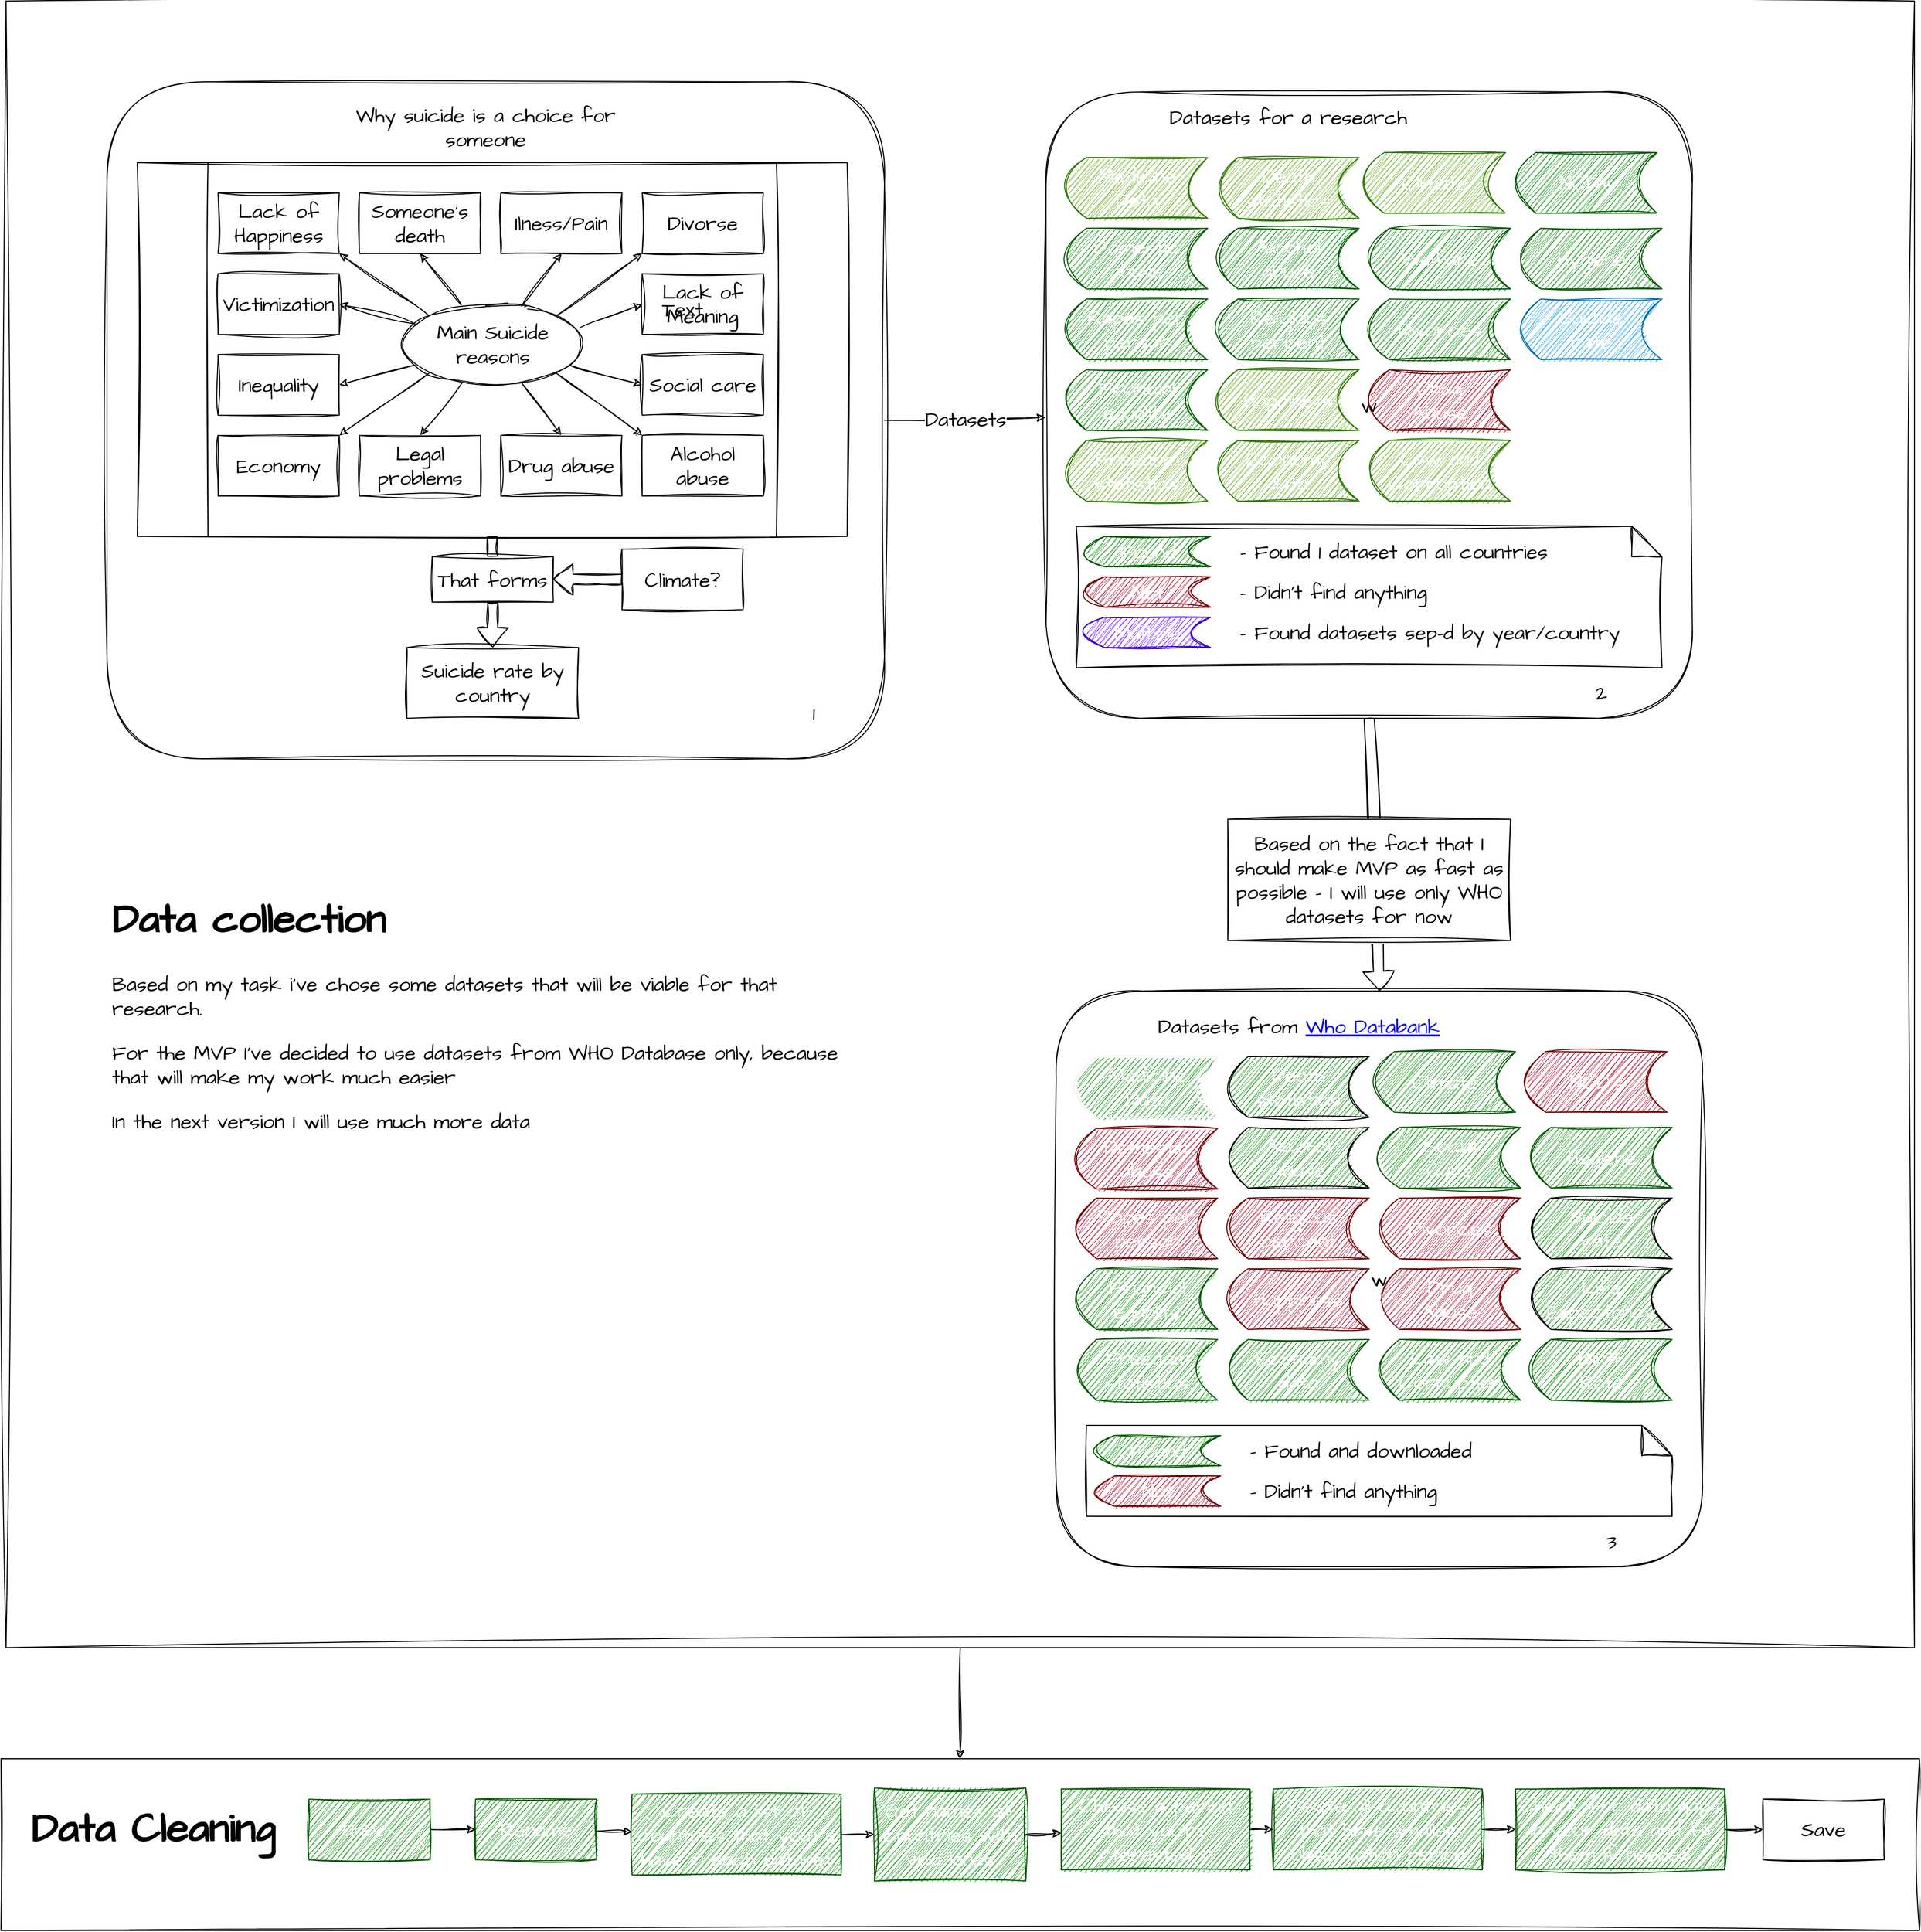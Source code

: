 <mxfile>
    <diagram id="jR3SxZ-yE95y5xh_jRzq" name="Page-1">
        <mxGraphModel dx="2382" dy="2438" grid="1" gridSize="10" guides="1" tooltips="1" connect="1" arrows="1" fold="1" page="1" pageScale="1" pageWidth="583" pageHeight="827" math="0" shadow="0">
            <root>
                <mxCell id="0"/>
                <mxCell id="1" parent="0"/>
                <mxCell id="217" value="" style="whiteSpace=wrap;html=1;fontSize=20;fontFamily=Architects Daughter;fillColor=none;rounded=0;sketch=1;hachureGap=4;jiggle=2;curveFitting=1;fontSource=https%3A%2F%2Ffonts.googleapis.com%2Fcss%3Ffamily%3DArchitects%2BDaughter;movable=1;resizable=1;rotatable=1;deletable=1;editable=1;connectable=1;container=0;" parent="1" vertex="1">
                    <mxGeometry x="-625" y="880" width="1900" height="170" as="geometry"/>
                </mxCell>
                <mxCell id="218" value="" style="edgeStyle=none;sketch=1;hachureGap=4;jiggle=2;curveFitting=1;html=1;fontFamily=Architects Daughter;fontSource=https%3A%2F%2Ffonts.googleapis.com%2Fcss%3Ffamily%3DArchitects%2BDaughter;fontSize=16;" parent="1" source="214" target="217" edge="1">
                    <mxGeometry relative="1" as="geometry"/>
                </mxCell>
                <mxCell id="214" value="" style="rounded=0;whiteSpace=wrap;html=1;sketch=1;hachureGap=4;jiggle=2;curveFitting=1;fontFamily=Architects Daughter;fontSource=https%3A%2F%2Ffonts.googleapis.com%2Fcss%3Ffamily%3DArchitects%2BDaughter;fontSize=20;fillColor=none;movable=0;resizable=0;rotatable=0;deletable=0;editable=0;connectable=0;" parent="1" vertex="1">
                    <mxGeometry x="-620" y="-860" width="1890" height="1630" as="geometry"/>
                </mxCell>
                <mxCell id="138" value="w" style="rounded=1;whiteSpace=wrap;html=1;sketch=1;hachureGap=4;jiggle=2;curveFitting=1;fontFamily=Architects Daughter;fontSource=https%3A%2F%2Ffonts.googleapis.com%2Fcss%3Ffamily%3DArchitects%2BDaughter;fontSize=20;fontColor=none;fillColor=none;" parent="1" vertex="1">
                    <mxGeometry x="420" y="120" width="640" height="570" as="geometry"/>
                </mxCell>
                <mxCell id="160" value="" style="shape=note;whiteSpace=wrap;html=1;backgroundOutline=1;darkOpacity=0.05;sketch=1;hachureGap=4;jiggle=2;curveFitting=1;fontFamily=Architects Daughter;fontSource=https%3A%2F%2Ffonts.googleapis.com%2Fcss%3Ffamily%3DArchitects%2BDaughter;fontSize=20;fillColor=none;" parent="1" vertex="1">
                    <mxGeometry x="450" y="550" width="580" height="90" as="geometry"/>
                </mxCell>
                <mxCell id="89" value="w" style="rounded=1;whiteSpace=wrap;html=1;sketch=1;hachureGap=4;jiggle=2;curveFitting=1;fontFamily=Architects Daughter;fontSource=https%3A%2F%2Ffonts.googleapis.com%2Fcss%3Ffamily%3DArchitects%2BDaughter;fontSize=20;fontColor=none;fillColor=none;" parent="1" vertex="1">
                    <mxGeometry x="410" y="-770" width="640" height="620" as="geometry"/>
                </mxCell>
                <mxCell id="37" value="" style="rounded=1;whiteSpace=wrap;html=1;sketch=1;hachureGap=4;jiggle=2;curveFitting=1;fontFamily=Architects Daughter;fontSource=https%3A%2F%2Ffonts.googleapis.com%2Fcss%3Ffamily%3DArchitects%2BDaughter;fontSize=20;fillColor=none;movable=1;resizable=1;rotatable=1;deletable=1;editable=1;connectable=1;" parent="1" vertex="1">
                    <mxGeometry x="-520" y="-780" width="770" height="670" as="geometry"/>
                </mxCell>
                <mxCell id="42" value="" style="endArrow=classic;html=1;sketch=1;hachureGap=4;jiggle=2;curveFitting=1;fontFamily=Architects Daughter;fontSource=https%3A%2F%2Ffonts.googleapis.com%2Fcss%3Ffamily%3DArchitects%2BDaughter;fontSize=16;exitX=1;exitY=0.5;exitDx=0;exitDy=0;entryX=-0.001;entryY=0.52;entryDx=0;entryDy=0;entryPerimeter=0;" parent="1" source="37" target="89" edge="1">
                    <mxGeometry relative="1" as="geometry">
                        <mxPoint x="320" y="-430.57" as="sourcePoint"/>
                        <mxPoint x="390" y="-440" as="targetPoint"/>
                    </mxGeometry>
                </mxCell>
                <mxCell id="43" value="Datasets" style="edgeLabel;resizable=0;html=1;align=center;verticalAlign=middle;sketch=1;hachureGap=4;jiggle=2;curveFitting=1;fontFamily=Architects Daughter;fontSource=https%3A%2F%2Ffonts.googleapis.com%2Fcss%3Ffamily%3DArchitects%2BDaughter;fontSize=20;fillColor=none;" parent="42" connectable="0" vertex="1">
                    <mxGeometry relative="1" as="geometry"/>
                </mxCell>
                <mxCell id="29" value="" style="shape=process;whiteSpace=wrap;html=1;backgroundOutline=1;sketch=1;hachureGap=4;jiggle=2;curveFitting=1;fontFamily=Architects Daughter;fontSource=https%3A%2F%2Ffonts.googleapis.com%2Fcss%3Ffamily%3DArchitects%2BDaughter;fontSize=20;fillColor=none;movable=1;resizable=1;rotatable=1;deletable=1;editable=1;connectable=1;" parent="1" vertex="1">
                    <mxGeometry x="-490" y="-700" width="703" height="370" as="geometry"/>
                </mxCell>
                <mxCell id="2" value="Suicide rate by country" style="rounded=0;whiteSpace=wrap;html=1;sketch=1;hachureGap=4;jiggle=2;curveFitting=1;fontFamily=Architects Daughter;fontSource=https%3A%2F%2Ffonts.googleapis.com%2Fcss%3Ffamily%3DArchitects%2BDaughter;fontSize=20;movable=1;resizable=1;rotatable=1;deletable=1;editable=1;connectable=1;" parent="1" vertex="1">
                    <mxGeometry x="-223" y="-220" width="170" height="70" as="geometry"/>
                </mxCell>
                <mxCell id="3" value="Lack of Happiness" style="rounded=0;whiteSpace=wrap;html=1;sketch=1;hachureGap=4;jiggle=2;curveFitting=1;fontFamily=Architects Daughter;fontSource=https%3A%2F%2Ffonts.googleapis.com%2Fcss%3Ffamily%3DArchitects%2BDaughter;fontSize=20;movable=1;resizable=1;rotatable=1;deletable=1;editable=1;connectable=1;" parent="1" vertex="1">
                    <mxGeometry x="-410" y="-670" width="120" height="60" as="geometry"/>
                </mxCell>
                <mxCell id="4" value="Someone's death" style="whiteSpace=wrap;html=1;sketch=1;hachureGap=4;jiggle=2;curveFitting=1;fontFamily=Architects Daughter;fontSource=https%3A%2F%2Ffonts.googleapis.com%2Fcss%3Ffamily%3DArchitects%2BDaughter;fontSize=20;movable=1;resizable=1;rotatable=1;deletable=1;editable=1;connectable=1;" parent="1" vertex="1">
                    <mxGeometry x="-270" y="-670" width="120" height="60" as="geometry"/>
                </mxCell>
                <mxCell id="5" value="Ilness/Pain" style="whiteSpace=wrap;html=1;sketch=1;hachureGap=4;jiggle=2;curveFitting=1;fontFamily=Architects Daughter;fontSource=https%3A%2F%2Ffonts.googleapis.com%2Fcss%3Ffamily%3DArchitects%2BDaughter;fontSize=20;movable=1;resizable=1;rotatable=1;deletable=1;editable=1;connectable=1;" parent="1" vertex="1">
                    <mxGeometry x="-130" y="-670" width="120" height="60" as="geometry"/>
                </mxCell>
                <mxCell id="6" value="Divorse" style="whiteSpace=wrap;html=1;sketch=1;hachureGap=4;jiggle=2;curveFitting=1;fontFamily=Architects Daughter;fontSource=https%3A%2F%2Ffonts.googleapis.com%2Fcss%3Ffamily%3DArchitects%2BDaughter;fontSize=20;movable=1;resizable=1;rotatable=1;deletable=1;editable=1;connectable=1;" parent="1" vertex="1">
                    <mxGeometry x="10" y="-670" width="120" height="60" as="geometry"/>
                </mxCell>
                <mxCell id="17" style="edgeStyle=none;sketch=1;hachureGap=4;jiggle=2;curveFitting=1;html=1;entryX=0.5;entryY=1;entryDx=0;entryDy=0;fontFamily=Architects Daughter;fontSource=https%3A%2F%2Ffonts.googleapis.com%2Fcss%3Ffamily%3DArchitects%2BDaughter;fontSize=16;movable=1;resizable=1;rotatable=1;deletable=1;editable=1;connectable=1;" parent="1" source="8" target="4" edge="1">
                    <mxGeometry relative="1" as="geometry"/>
                </mxCell>
                <mxCell id="18" style="edgeStyle=none;sketch=1;hachureGap=4;jiggle=2;curveFitting=1;html=1;entryX=0.5;entryY=1;entryDx=0;entryDy=0;fontFamily=Architects Daughter;fontSource=https%3A%2F%2Ffonts.googleapis.com%2Fcss%3Ffamily%3DArchitects%2BDaughter;fontSize=16;movable=1;resizable=1;rotatable=1;deletable=1;editable=1;connectable=1;" parent="1" source="8" target="5" edge="1">
                    <mxGeometry relative="1" as="geometry"/>
                </mxCell>
                <mxCell id="19" style="edgeStyle=none;sketch=1;hachureGap=4;jiggle=2;curveFitting=1;html=1;exitX=1;exitY=0;exitDx=0;exitDy=0;entryX=0;entryY=1;entryDx=0;entryDy=0;fontFamily=Architects Daughter;fontSource=https%3A%2F%2Ffonts.googleapis.com%2Fcss%3Ffamily%3DArchitects%2BDaughter;fontSize=16;movable=1;resizable=1;rotatable=1;deletable=1;editable=1;connectable=1;" parent="1" source="8" target="6" edge="1">
                    <mxGeometry relative="1" as="geometry"/>
                </mxCell>
                <mxCell id="28" style="edgeStyle=none;sketch=1;hachureGap=4;jiggle=2;curveFitting=1;html=1;exitX=0;exitY=0;exitDx=0;exitDy=0;entryX=1;entryY=1;entryDx=0;entryDy=0;fontFamily=Architects Daughter;fontSource=https%3A%2F%2Ffonts.googleapis.com%2Fcss%3Ffamily%3DArchitects%2BDaughter;fontSize=16;movable=1;resizable=1;rotatable=1;deletable=1;editable=1;connectable=1;" parent="1" source="8" target="3" edge="1">
                    <mxGeometry relative="1" as="geometry"/>
                </mxCell>
                <mxCell id="8" value="Main Suicide reasons" style="ellipse;whiteSpace=wrap;html=1;sketch=1;hachureGap=4;jiggle=2;curveFitting=1;fontFamily=Architects Daughter;fontSource=https%3A%2F%2Ffonts.googleapis.com%2Fcss%3Ffamily%3DArchitects%2BDaughter;fontSize=20;movable=1;resizable=1;rotatable=1;deletable=1;editable=1;connectable=1;" parent="1" vertex="1">
                    <mxGeometry x="-227" y="-560" width="178" height="80" as="geometry"/>
                </mxCell>
                <mxCell id="9" value="Victimization" style="rounded=0;whiteSpace=wrap;html=1;sketch=1;hachureGap=4;jiggle=2;curveFitting=1;fontFamily=Architects Daughter;fontSource=https%3A%2F%2Ffonts.googleapis.com%2Fcss%3Ffamily%3DArchitects%2BDaughter;fontSize=20;movable=1;resizable=1;rotatable=1;deletable=1;editable=1;connectable=1;" parent="1" vertex="1">
                    <mxGeometry x="-410" y="-590" width="120" height="60" as="geometry"/>
                </mxCell>
                <mxCell id="27" style="edgeStyle=none;sketch=1;hachureGap=4;jiggle=2;curveFitting=1;html=1;entryX=1;entryY=0.5;entryDx=0;entryDy=0;fontFamily=Architects Daughter;fontSource=https%3A%2F%2Ffonts.googleapis.com%2Fcss%3Ffamily%3DArchitects%2BDaughter;fontSize=16;movable=1;resizable=1;rotatable=1;deletable=1;editable=1;connectable=1;" parent="1" source="8" target="9" edge="1">
                    <mxGeometry relative="1" as="geometry"/>
                </mxCell>
                <mxCell id="10" value="Inequality" style="whiteSpace=wrap;html=1;sketch=1;hachureGap=4;jiggle=2;curveFitting=1;fontFamily=Architects Daughter;fontSource=https%3A%2F%2Ffonts.googleapis.com%2Fcss%3Ffamily%3DArchitects%2BDaughter;fontSize=20;movable=1;resizable=1;rotatable=1;deletable=1;editable=1;connectable=1;" parent="1" vertex="1">
                    <mxGeometry x="-410" y="-510" width="120" height="60" as="geometry"/>
                </mxCell>
                <mxCell id="26" style="edgeStyle=none;sketch=1;hachureGap=4;jiggle=2;curveFitting=1;html=1;entryX=1;entryY=0.5;entryDx=0;entryDy=0;fontFamily=Architects Daughter;fontSource=https%3A%2F%2Ffonts.googleapis.com%2Fcss%3Ffamily%3DArchitects%2BDaughter;fontSize=16;movable=1;resizable=1;rotatable=1;deletable=1;editable=1;connectable=1;" parent="1" source="8" target="10" edge="1">
                    <mxGeometry relative="1" as="geometry"/>
                </mxCell>
                <mxCell id="11" value="Economy" style="whiteSpace=wrap;html=1;sketch=1;hachureGap=4;jiggle=2;curveFitting=1;fontFamily=Architects Daughter;fontSource=https%3A%2F%2Ffonts.googleapis.com%2Fcss%3Ffamily%3DArchitects%2BDaughter;fontSize=20;movable=1;resizable=1;rotatable=1;deletable=1;editable=1;connectable=1;" parent="1" vertex="1">
                    <mxGeometry x="-410" y="-430" width="120" height="60" as="geometry"/>
                </mxCell>
                <mxCell id="25" style="edgeStyle=none;sketch=1;hachureGap=4;jiggle=2;curveFitting=1;html=1;exitX=0;exitY=1;exitDx=0;exitDy=0;entryX=1;entryY=0;entryDx=0;entryDy=0;fontFamily=Architects Daughter;fontSource=https%3A%2F%2Ffonts.googleapis.com%2Fcss%3Ffamily%3DArchitects%2BDaughter;fontSize=16;movable=1;resizable=1;rotatable=1;deletable=1;editable=1;connectable=1;" parent="1" source="8" target="11" edge="1">
                    <mxGeometry relative="1" as="geometry"/>
                </mxCell>
                <mxCell id="12" value="Legal problems" style="whiteSpace=wrap;html=1;sketch=1;hachureGap=4;jiggle=2;curveFitting=1;fontFamily=Architects Daughter;fontSource=https%3A%2F%2Ffonts.googleapis.com%2Fcss%3Ffamily%3DArchitects%2BDaughter;fontSize=20;movable=1;resizable=1;rotatable=1;deletable=1;editable=1;connectable=1;" parent="1" vertex="1">
                    <mxGeometry x="-270" y="-430" width="120" height="60" as="geometry"/>
                </mxCell>
                <mxCell id="24" style="edgeStyle=none;sketch=1;hachureGap=4;jiggle=2;curveFitting=1;html=1;entryX=0.5;entryY=0;entryDx=0;entryDy=0;fontFamily=Architects Daughter;fontSource=https%3A%2F%2Ffonts.googleapis.com%2Fcss%3Ffamily%3DArchitects%2BDaughter;fontSize=16;movable=1;resizable=1;rotatable=1;deletable=1;editable=1;connectable=1;" parent="1" source="8" target="12" edge="1">
                    <mxGeometry relative="1" as="geometry"/>
                </mxCell>
                <mxCell id="13" value="Drug abuse" style="whiteSpace=wrap;html=1;sketch=1;hachureGap=4;jiggle=2;curveFitting=1;fontFamily=Architects Daughter;fontSource=https%3A%2F%2Ffonts.googleapis.com%2Fcss%3Ffamily%3DArchitects%2BDaughter;fontSize=20;movable=1;resizable=1;rotatable=1;deletable=1;editable=1;connectable=1;" parent="1" vertex="1">
                    <mxGeometry x="-130" y="-430" width="120" height="60" as="geometry"/>
                </mxCell>
                <mxCell id="23" style="edgeStyle=none;sketch=1;hachureGap=4;jiggle=2;curveFitting=1;html=1;entryX=0.5;entryY=0;entryDx=0;entryDy=0;fontFamily=Architects Daughter;fontSource=https%3A%2F%2Ffonts.googleapis.com%2Fcss%3Ffamily%3DArchitects%2BDaughter;fontSize=16;movable=1;resizable=1;rotatable=1;deletable=1;editable=1;connectable=1;" parent="1" source="8" target="13" edge="1">
                    <mxGeometry relative="1" as="geometry"/>
                </mxCell>
                <mxCell id="14" value="Alcohol abuse" style="whiteSpace=wrap;html=1;sketch=1;hachureGap=4;jiggle=2;curveFitting=1;fontFamily=Architects Daughter;fontSource=https%3A%2F%2Ffonts.googleapis.com%2Fcss%3Ffamily%3DArchitects%2BDaughter;fontSize=20;movable=1;resizable=1;rotatable=1;deletable=1;editable=1;connectable=1;" parent="1" vertex="1">
                    <mxGeometry x="10" y="-430" width="120" height="60" as="geometry"/>
                </mxCell>
                <mxCell id="22" style="edgeStyle=none;sketch=1;hachureGap=4;jiggle=2;curveFitting=1;html=1;exitX=1;exitY=1;exitDx=0;exitDy=0;entryX=0;entryY=0;entryDx=0;entryDy=0;fontFamily=Architects Daughter;fontSource=https%3A%2F%2Ffonts.googleapis.com%2Fcss%3Ffamily%3DArchitects%2BDaughter;fontSize=16;movable=1;resizable=1;rotatable=1;deletable=1;editable=1;connectable=1;" parent="1" source="8" target="14" edge="1">
                    <mxGeometry relative="1" as="geometry"/>
                </mxCell>
                <mxCell id="15" value="Social care" style="whiteSpace=wrap;html=1;sketch=1;hachureGap=4;jiggle=2;curveFitting=1;fontFamily=Architects Daughter;fontSource=https%3A%2F%2Ffonts.googleapis.com%2Fcss%3Ffamily%3DArchitects%2BDaughter;fontSize=20;movable=1;resizable=1;rotatable=1;deletable=1;editable=1;connectable=1;" parent="1" vertex="1">
                    <mxGeometry x="10" y="-510" width="120" height="60" as="geometry"/>
                </mxCell>
                <mxCell id="21" style="edgeStyle=none;sketch=1;hachureGap=4;jiggle=2;curveFitting=1;html=1;entryX=0;entryY=0.5;entryDx=0;entryDy=0;fontFamily=Architects Daughter;fontSource=https%3A%2F%2Ffonts.googleapis.com%2Fcss%3Ffamily%3DArchitects%2BDaughter;fontSize=16;movable=1;resizable=1;rotatable=1;deletable=1;editable=1;connectable=1;" parent="1" source="8" target="15" edge="1">
                    <mxGeometry relative="1" as="geometry"/>
                </mxCell>
                <mxCell id="16" value="Lack of Meaning" style="whiteSpace=wrap;html=1;sketch=1;hachureGap=4;jiggle=2;curveFitting=1;fontFamily=Architects Daughter;fontSource=https%3A%2F%2Ffonts.googleapis.com%2Fcss%3Ffamily%3DArchitects%2BDaughter;fontSize=20;movable=1;resizable=1;rotatable=1;deletable=1;editable=1;connectable=1;" parent="1" vertex="1">
                    <mxGeometry x="10" y="-590" width="120" height="60" as="geometry"/>
                </mxCell>
                <mxCell id="20" style="edgeStyle=none;sketch=1;hachureGap=4;jiggle=2;curveFitting=1;html=1;exitX=0.989;exitY=0.288;exitDx=0;exitDy=0;entryX=0;entryY=0.5;entryDx=0;entryDy=0;fontFamily=Architects Daughter;fontSource=https%3A%2F%2Ffonts.googleapis.com%2Fcss%3Ffamily%3DArchitects%2BDaughter;fontSize=16;exitPerimeter=0;movable=1;resizable=1;rotatable=1;deletable=1;editable=1;connectable=1;" parent="1" source="8" target="16" edge="1">
                    <mxGeometry relative="1" as="geometry"/>
                </mxCell>
                <mxCell id="30" value="Why suicide is a choice for someone" style="text;html=1;strokeColor=none;fillColor=none;align=center;verticalAlign=middle;whiteSpace=wrap;rounded=0;sketch=1;hachureGap=4;jiggle=2;curveFitting=1;fontFamily=Architects Daughter;fontSource=https%3A%2F%2Ffonts.googleapis.com%2Fcss%3Ffamily%3DArchitects%2BDaughter;fontSize=20;movable=1;resizable=1;rotatable=1;deletable=1;editable=1;connectable=1;" parent="1" vertex="1">
                    <mxGeometry x="-300" y="-750" width="310" height="30" as="geometry"/>
                </mxCell>
                <mxCell id="31" value="" style="shape=flexArrow;endArrow=classic;html=1;sketch=1;hachureGap=4;jiggle=2;curveFitting=1;fontFamily=Architects Daughter;fontSource=https%3A%2F%2Ffonts.googleapis.com%2Fcss%3Ffamily%3DArchitects%2BDaughter;fontSize=16;exitX=0.5;exitY=1;exitDx=0;exitDy=0;entryX=0.5;entryY=0;entryDx=0;entryDy=0;startArrow=none;movable=1;resizable=1;rotatable=1;deletable=1;editable=1;connectable=1;" parent="1" source="34" target="2" edge="1">
                    <mxGeometry width="50" height="50" relative="1" as="geometry">
                        <mxPoint x="-160" y="-200" as="sourcePoint"/>
                        <mxPoint x="-130" y="-100" as="targetPoint"/>
                    </mxGeometry>
                </mxCell>
                <mxCell id="35" value="" style="shape=flexArrow;endArrow=none;html=1;sketch=1;hachureGap=4;jiggle=2;curveFitting=1;fontFamily=Architects Daughter;fontSource=https%3A%2F%2Ffonts.googleapis.com%2Fcss%3Ffamily%3DArchitects%2BDaughter;fontSize=16;exitX=0.5;exitY=1;exitDx=0;exitDy=0;entryX=0.5;entryY=0;entryDx=0;entryDy=0;movable=1;resizable=1;rotatable=1;deletable=1;editable=1;connectable=1;" parent="1" source="29" target="34" edge="1">
                    <mxGeometry width="50" height="50" relative="1" as="geometry">
                        <mxPoint x="-138.5" y="-330" as="sourcePoint"/>
                        <mxPoint x="-138" y="-230" as="targetPoint"/>
                    </mxGeometry>
                </mxCell>
                <mxCell id="34" value="That forms" style="rounded=0;whiteSpace=wrap;html=1;sketch=1;hachureGap=4;jiggle=2;curveFitting=1;fontFamily=Architects Daughter;fontSource=https%3A%2F%2Ffonts.googleapis.com%2Fcss%3Ffamily%3DArchitects%2BDaughter;fontSize=20;fillColor=default;movable=1;resizable=1;rotatable=1;deletable=1;editable=1;connectable=1;" parent="1" vertex="1">
                    <mxGeometry x="-198" y="-310" width="120" height="45" as="geometry"/>
                </mxCell>
                <mxCell id="38" value="1" style="text;html=1;strokeColor=none;fillColor=none;align=center;verticalAlign=middle;whiteSpace=wrap;rounded=0;sketch=1;hachureGap=4;jiggle=2;curveFitting=1;fontFamily=Architects Daughter;fontSource=https%3A%2F%2Ffonts.googleapis.com%2Fcss%3Ffamily%3DArchitects%2BDaughter;fontSize=20;movable=1;resizable=1;rotatable=1;deletable=1;editable=1;connectable=1;" parent="1" vertex="1">
                    <mxGeometry x="150" y="-170" width="60" height="30" as="geometry"/>
                </mxCell>
                <UserObject label="Alcohol &lt;br&gt;abuse" link="https://www.who.int/data/gho/data/indicators/indicator-details/GHO/total-(recorded-unrecorded)-alcohol-per-capita-(15-)-consumption" id="66">
                    <mxCell style="shape=dataStorage;whiteSpace=wrap;html=1;fixedSize=1;sketch=1;hachureGap=4;jiggle=2;curveFitting=1;fontFamily=Architects Daughter;fontSource=https%3A%2F%2Ffonts.googleapis.com%2Fcss%3Ffamily%3DArchitects%2BDaughter;fontSize=20;fillColor=#008a00;fontColor=#ffffff;strokeColor=#005700;" parent="1" vertex="1">
                        <mxGeometry x="580" y="-635" width="140" height="60" as="geometry"/>
                    </mxCell>
                </UserObject>
                <UserObject label="Happiness" link="https://www.kaggle.com/datasets/mathurinache/world-happiness-reporthttps://www.kaggle.com/datasets/mathurinache/world-happiness-report" id="67">
                    <mxCell style="shape=dataStorage;whiteSpace=wrap;html=1;fixedSize=1;sketch=1;hachureGap=4;jiggle=2;curveFitting=1;fontFamily=Architects Daughter;fontSource=https%3A%2F%2Ffonts.googleapis.com%2Fcss%3Ffamily%3DArchitects%2BDaughter;fontSize=20;fillColor=#60a917;fontColor=#ffffff;strokeColor=#2D7600;" parent="1" vertex="1">
                        <mxGeometry x="580" y="-495" width="140" height="60" as="geometry"/>
                    </mxCell>
                </UserObject>
                <UserObject label="Religious percent" link="https://data.world/cow/world-religion-data" id="68">
                    <mxCell style="shape=dataStorage;whiteSpace=wrap;html=1;fixedSize=1;sketch=1;hachureGap=4;jiggle=2;curveFitting=1;fontFamily=Architects Daughter;fontSource=https%3A%2F%2Ffonts.googleapis.com%2Fcss%3Ffamily%3DArchitects%2BDaughter;fontSize=20;fillColor=#008a00;fontColor=#ffffff;strokeColor=#005700;" parent="1" vertex="1">
                        <mxGeometry x="580" y="-565" width="140" height="60" as="geometry"/>
                    </mxCell>
                </UserObject>
                <mxCell id="69" value="Text" style="text;html=1;strokeColor=none;fillColor=none;align=center;verticalAlign=middle;whiteSpace=wrap;rounded=0;sketch=1;hachureGap=4;jiggle=2;curveFitting=1;fontFamily=Architects Daughter;fontSource=https%3A%2F%2Ffonts.googleapis.com%2Fcss%3Ffamily%3DArchitects%2BDaughter;fontSize=20;fontColor=none;" parent="1" vertex="1">
                    <mxGeometry x="20" y="-570" width="60" height="30" as="geometry"/>
                </mxCell>
                <mxCell id="71" value="Climate?" style="rounded=0;whiteSpace=wrap;html=1;sketch=1;hachureGap=4;jiggle=2;curveFitting=1;fontFamily=Architects Daughter;fontSource=https%3A%2F%2Ffonts.googleapis.com%2Fcss%3Ffamily%3DArchitects%2BDaughter;fontSize=20;" parent="1" vertex="1">
                    <mxGeometry x="-10" y="-317.5" width="120" height="60" as="geometry"/>
                </mxCell>
                <mxCell id="73" value="" style="shape=flexArrow;endArrow=classic;html=1;sketch=1;hachureGap=4;jiggle=2;curveFitting=1;fontFamily=Architects Daughter;fontSource=https%3A%2F%2Ffonts.googleapis.com%2Fcss%3Ffamily%3DArchitects%2BDaughter;fontSize=16;fontColor=none;entryX=1;entryY=0.5;entryDx=0;entryDy=0;exitX=0;exitY=0.5;exitDx=0;exitDy=0;" parent="1" source="71" target="34" edge="1">
                    <mxGeometry width="50" height="50" relative="1" as="geometry">
                        <mxPoint x="-50" y="-260" as="sourcePoint"/>
                        <mxPoint y="-310" as="targetPoint"/>
                    </mxGeometry>
                </mxCell>
                <UserObject label="Death statistics" link="https://www.kaggle.com/datasets/madhurpant/world-deaths-and-causes-1990-2019/code?resource=download" id="74">
                    <mxCell style="shape=dataStorage;whiteSpace=wrap;html=1;fixedSize=1;sketch=1;hachureGap=4;jiggle=2;curveFitting=1;fontFamily=Architects Daughter;fontSource=https%3A%2F%2Ffonts.googleapis.com%2Fcss%3Ffamily%3DArchitects%2BDaughter;fontSize=20;fillColor=#60a917;fontColor=#ffffff;strokeColor=#2D7600;" parent="1" vertex="1">
                        <mxGeometry x="580" y="-705" width="140" height="60" as="geometry"/>
                    </mxCell>
                </UserObject>
                <UserObject label="Medicine&lt;br&gt;Data" link="https://apps.who.int/nha/database/Select/Indicators/en" id="76">
                    <mxCell style="shape=dataStorage;whiteSpace=wrap;html=1;fixedSize=1;sketch=1;hachureGap=4;jiggle=2;curveFitting=1;fontFamily=Architects Daughter;fontSource=https%3A%2F%2Ffonts.googleapis.com%2Fcss%3Ffamily%3DArchitects%2BDaughter;fontSize=20;fillColor=#60a917;fontColor=#ffffff;strokeColor=#2D7600;" parent="1" vertex="1">
                        <mxGeometry x="430" y="-705" width="140" height="60" as="geometry"/>
                    </mxCell>
                </UserObject>
                <UserObject label="Domestic abuse" link="https://www.kaggle.com/datasets/andrewmvd/violence-against-women-and-girls" id="77">
                    <mxCell style="shape=dataStorage;whiteSpace=wrap;html=1;fixedSize=1;sketch=1;hachureGap=4;jiggle=2;curveFitting=1;fontFamily=Architects Daughter;fontSource=https%3A%2F%2Ffonts.googleapis.com%2Fcss%3Ffamily%3DArchitects%2BDaughter;fontSize=20;fillColor=#008a00;fontColor=#ffffff;strokeColor=#005700;" parent="1" vertex="1">
                        <mxGeometry x="430" y="-635" width="140" height="60" as="geometry"/>
                    </mxCell>
                </UserObject>
                <UserObject label="Rapes per person" link="https://w3.unece.org/PXWeb2015/pxweb/en/STAT/STAT__30-GE__07-CV/001_en_GECVVictims_r.px/?rxid=57b6d944-8732-4639-96c9-9584d511039c" id="78">
                    <mxCell style="shape=dataStorage;whiteSpace=wrap;html=1;fixedSize=1;sketch=1;hachureGap=4;jiggle=2;curveFitting=1;fontFamily=Architects Daughter;fontSource=https%3A%2F%2Ffonts.googleapis.com%2Fcss%3Ffamily%3DArchitects%2BDaughter;fontSize=20;fillColor=#008a00;fontColor=#ffffff;strokeColor=#005700;" parent="1" vertex="1">
                        <mxGeometry x="430" y="-565" width="140" height="60" as="geometry"/>
                    </mxCell>
                </UserObject>
                <UserObject label="Financial equality" link="%3CmxGraphModel%3E%3Croot%3E%3CmxCell%20id%3D%220%22%2F%3E%3CmxCell%20id%3D%221%22%20parent%3D%220%22%2F%3E%3CUserObject%20label%3D%22Suicide%26lt%3Bbr%26gt%3Brate%22%20id%3D%222%22%3E%3CmxCell%20style%3D%22shape%3DdataStorage%3BwhiteSpace%3Dwrap%3Bhtml%3D1%3BfixedSize%3D1%3Bsketch%3D1%3BhachureGap%3D4%3Bjiggle%3D2%3BcurveFitting%3D1%3BfontFamily%3DArchitects%20Daughter%3BfontSource%3Dhttps%253A%252F%252Ffonts.googleapis.com%252Fcss%253Ffamily%253DArchitects%252BDaughter%3BfontSize%3D20%3B%22%20vertex%3D%221%22%20parent%3D%221%22%3E%3CmxGeometry%20x%3D%22880%22%20y%3D%22-565%22%20width%3D%22140%22%20height%3D%2260%22%20as%3D%22geometry%22%2F%3E%3C%2FmxCell%3E%3C%2FUserObject%3E%3C%2Froot%3E%3C%2FmxGraphModel%3E" id="79">
                    <mxCell style="shape=dataStorage;whiteSpace=wrap;html=1;fixedSize=1;sketch=1;hachureGap=4;jiggle=2;curveFitting=1;fontFamily=Architects Daughter;fontSource=https%3A%2F%2Ffonts.googleapis.com%2Fcss%3Ffamily%3DArchitects%2BDaughter;fontSize=20;fillColor=#008a00;fontColor=#ffffff;strokeColor=#005700;" parent="1" vertex="1">
                        <mxGeometry x="430" y="-495" width="140" height="60" as="geometry"/>
                    </mxCell>
                </UserObject>
                <UserObject label="Freedom statistics" link="https://www.kaggle.com/datasets/alexandrlasianok/aggregate-freedom-scores" id="80">
                    <mxCell style="shape=dataStorage;whiteSpace=wrap;html=1;fixedSize=1;sketch=1;hachureGap=4;jiggle=2;curveFitting=1;fontFamily=Architects Daughter;fontSource=https%3A%2F%2Ffonts.googleapis.com%2Fcss%3Ffamily%3DArchitects%2BDaughter;fontSize=20;fillColor=#60a917;fontColor=#ffffff;strokeColor=#2D7600;" parent="1" vertex="1">
                        <mxGeometry x="430" y="-425" width="140" height="60" as="geometry"/>
                    </mxCell>
                </UserObject>
                <UserObject label="Economy&lt;br&gt;data" link="https://w3.unece.org/PXWeb2015/pxweb/en/STAT/STAT__20-ME__2-MENA/01_en_MECCGDPExpPerCapY_r.px/?rxid=fc56ee7c-ec27-4460-943e-fbfa008e32ad" id="81">
                    <mxCell style="shape=dataStorage;whiteSpace=wrap;html=1;fixedSize=1;sketch=1;hachureGap=4;jiggle=2;curveFitting=1;fontFamily=Architects Daughter;fontSource=https%3A%2F%2Ffonts.googleapis.com%2Fcss%3Ffamily%3DArchitects%2BDaughter;fontSize=20;fillColor=#60a917;fontColor=#ffffff;strokeColor=#2D7600;" parent="1" vertex="1">
                        <mxGeometry x="580" y="-425" width="140" height="60" as="geometry"/>
                    </mxCell>
                </UserObject>
                <UserObject label="Law and Corruption" link="https://www.kaggle.com/datasets/transparencyint/corruption-indexhttps://www.kaggle.com/datasets/transparencyint/corruption-index" id="82">
                    <mxCell style="shape=dataStorage;whiteSpace=wrap;html=1;fixedSize=1;sketch=1;hachureGap=4;jiggle=2;curveFitting=1;fontFamily=Architects Daughter;fontSource=https%3A%2F%2Ffonts.googleapis.com%2Fcss%3Ffamily%3DArchitects%2BDaughter;fontSize=20;fillColor=#60a917;fontColor=#ffffff;strokeColor=#2D7600;" parent="1" vertex="1">
                        <mxGeometry x="730" y="-425" width="140" height="60" as="geometry"/>
                    </mxCell>
                </UserObject>
                <UserObject label="Drug&lt;br&gt;Abuse" link="https://www.statista.com/statistics/274690/population-prevalence-of-illegal-drugs-worldwide-since-1990/" id="84">
                    <mxCell style="shape=dataStorage;whiteSpace=wrap;html=1;fixedSize=1;sketch=1;hachureGap=4;jiggle=2;curveFitting=1;fontFamily=Architects Daughter;fontSource=https%3A%2F%2Ffonts.googleapis.com%2Fcss%3Ffamily%3DArchitects%2BDaughter;fontSize=20;fillColor=#a20025;fontColor=#ffffff;strokeColor=#6F0000;" parent="1" vertex="1">
                        <mxGeometry x="730" y="-495" width="140" height="60" as="geometry"/>
                    </mxCell>
                </UserObject>
                <UserObject label="Divorces" link="https://www.oecd.org/els/family/database.htm" id="85">
                    <mxCell style="shape=dataStorage;whiteSpace=wrap;html=1;fixedSize=1;sketch=1;hachureGap=4;jiggle=2;curveFitting=1;fontFamily=Architects Daughter;fontSource=https%3A%2F%2Ffonts.googleapis.com%2Fcss%3Ffamily%3DArchitects%2BDaughter;fontSize=20;fillColor=#008a00;fontColor=#ffffff;strokeColor=#005700;" parent="1" vertex="1">
                        <mxGeometry x="730" y="-565" width="140" height="60" as="geometry"/>
                    </mxCell>
                </UserObject>
                <UserObject label="Welfare" link="https://figshare.com/articles/dataset/Global_Welfare_Dataset_GLOW_/13220807" id="87">
                    <mxCell style="shape=dataStorage;whiteSpace=wrap;html=1;fixedSize=1;sketch=1;hachureGap=4;jiggle=2;curveFitting=1;fontFamily=Architects Daughter;fontSource=https%3A%2F%2Ffonts.googleapis.com%2Fcss%3Ffamily%3DArchitects%2BDaughter;fontSize=20;fillColor=#008a00;fontColor=#ffffff;strokeColor=#005700;" parent="1" vertex="1">
                        <mxGeometry x="730" y="-635" width="140" height="60" as="geometry"/>
                    </mxCell>
                </UserObject>
                <UserObject label="Suicide&lt;br&gt;rate" link="https://platform.who.int/mortality/themes/theme-details/topics/indicator-groups/indicator-group-details/MDB/self-inflicted-injuries" id="88">
                    <mxCell style="shape=dataStorage;whiteSpace=wrap;html=1;fixedSize=1;sketch=1;hachureGap=4;jiggle=2;curveFitting=1;fontFamily=Architects Daughter;fontSource=https%3A%2F%2Ffonts.googleapis.com%2Fcss%3Ffamily%3DArchitects%2BDaughter;fontSize=20;fillColor=#1ba1e2;fontColor=#ffffff;strokeColor=#006EAF;" parent="1" vertex="1">
                        <mxGeometry x="880" y="-565" width="140" height="60" as="geometry"/>
                    </mxCell>
                </UserObject>
                <mxCell id="90" value="Datasets for a research" style="text;html=1;strokeColor=none;fillColor=none;align=center;verticalAlign=middle;whiteSpace=wrap;rounded=0;sketch=1;hachureGap=4;jiggle=2;curveFitting=1;fontFamily=Architects Daughter;fontSource=https%3A%2F%2Ffonts.googleapis.com%2Fcss%3Ffamily%3DArchitects%2BDaughter;fontSize=20;movable=1;resizable=1;rotatable=1;deletable=1;editable=1;connectable=1;" parent="1" vertex="1">
                    <mxGeometry x="495" y="-760" width="310" height="30" as="geometry"/>
                </mxCell>
                <mxCell id="91" value="2" style="text;html=1;strokeColor=none;fillColor=none;align=center;verticalAlign=middle;whiteSpace=wrap;rounded=0;sketch=1;hachureGap=4;jiggle=2;curveFitting=1;fontFamily=Architects Daughter;fontSource=https%3A%2F%2Ffonts.googleapis.com%2Fcss%3Ffamily%3DArchitects%2BDaughter;fontSize=20;movable=1;resizable=1;rotatable=1;deletable=1;editable=1;connectable=1;" parent="1" vertex="1">
                    <mxGeometry x="930" y="-190" width="60" height="30" as="geometry"/>
                </mxCell>
                <UserObject label="Climate" link="https://www.kaggle.com/datasets/thedevastator/unraveling-global-climate-change-through-tempera" id="92">
                    <mxCell style="shape=dataStorage;whiteSpace=wrap;html=1;fixedSize=1;sketch=1;hachureGap=4;jiggle=2;curveFitting=1;fontFamily=Architects Daughter;fontSource=https%3A%2F%2Ffonts.googleapis.com%2Fcss%3Ffamily%3DArchitects%2BDaughter;fontSize=20;fillColor=#60a917;fontColor=#ffffff;strokeColor=#2D7600;" parent="1" vertex="1">
                        <mxGeometry x="725" y="-710" width="140" height="60" as="geometry"/>
                    </mxCell>
                </UserObject>
                <UserObject label="Found" id="93">
                    <mxCell style="shape=dataStorage;whiteSpace=wrap;html=1;fixedSize=1;sketch=1;hachureGap=4;jiggle=2;curveFitting=1;fontFamily=Architects Daughter;fontSource=https%3A%2F%2Ffonts.googleapis.com%2Fcss%3Ffamily%3DArchitects%2BDaughter;fontSize=20;fillColor=#008a00;fontColor=#ffffff;strokeColor=#005700;" parent="1" vertex="1">
                        <mxGeometry x="448" y="-330" width="125" height="30" as="geometry"/>
                    </mxCell>
                </UserObject>
                <UserObject label="Not" id="94">
                    <mxCell style="shape=dataStorage;whiteSpace=wrap;html=1;fixedSize=1;sketch=1;hachureGap=4;jiggle=2;curveFitting=1;fontFamily=Architects Daughter;fontSource=https%3A%2F%2Ffonts.googleapis.com%2Fcss%3Ffamily%3DArchitects%2BDaughter;fontSize=20;fillColor=#a20025;fontColor=#ffffff;strokeColor=#6F0000;" parent="1" vertex="1">
                        <mxGeometry x="448" y="-290" width="125" height="30" as="geometry"/>
                    </mxCell>
                </UserObject>
                <UserObject label="Multiple" id="95">
                    <mxCell style="shape=dataStorage;whiteSpace=wrap;html=1;fixedSize=1;sketch=1;hachureGap=4;jiggle=2;curveFitting=1;fontFamily=Architects Daughter;fontSource=https%3A%2F%2Ffonts.googleapis.com%2Fcss%3Ffamily%3DArchitects%2BDaughter;fontSize=20;fillColor=#6a00ff;fontColor=#ffffff;strokeColor=#3700CC;" parent="1" vertex="1">
                        <mxGeometry x="448" y="-250" width="125" height="30" as="geometry"/>
                    </mxCell>
                </UserObject>
                <mxCell id="96" value="" style="shape=note;whiteSpace=wrap;html=1;backgroundOutline=1;darkOpacity=0.05;sketch=1;hachureGap=4;jiggle=2;curveFitting=1;fontFamily=Architects Daughter;fontSource=https%3A%2F%2Ffonts.googleapis.com%2Fcss%3Ffamily%3DArchitects%2BDaughter;fontSize=20;fillColor=none;" parent="1" vertex="1">
                    <mxGeometry x="440" y="-340" width="580" height="140" as="geometry"/>
                </mxCell>
                <mxCell id="97" value="- Found 1 dataset on all countries" style="text;html=1;strokeColor=none;fillColor=none;align=left;verticalAlign=middle;whiteSpace=wrap;rounded=0;sketch=1;hachureGap=4;jiggle=2;curveFitting=1;fontFamily=Architects Daughter;fontSource=https%3A%2F%2Ffonts.googleapis.com%2Fcss%3Ffamily%3DArchitects%2BDaughter;fontSize=20;" parent="1" vertex="1">
                    <mxGeometry x="600" y="-330" width="370" height="30" as="geometry"/>
                </mxCell>
                <mxCell id="98" value="- Didn't find anything" style="text;html=1;strokeColor=none;fillColor=none;align=left;verticalAlign=middle;whiteSpace=wrap;rounded=0;sketch=1;hachureGap=4;jiggle=2;curveFitting=1;fontFamily=Architects Daughter;fontSource=https%3A%2F%2Ffonts.googleapis.com%2Fcss%3Ffamily%3DArchitects%2BDaughter;fontSize=20;" parent="1" vertex="1">
                    <mxGeometry x="600" y="-290" width="370" height="30" as="geometry"/>
                </mxCell>
                <mxCell id="99" value="- Found datasets sep-d by year/country" style="text;html=1;strokeColor=none;fillColor=none;align=left;verticalAlign=middle;whiteSpace=wrap;rounded=0;sketch=1;hachureGap=4;jiggle=2;curveFitting=1;fontFamily=Architects Daughter;fontSource=https%3A%2F%2Ffonts.googleapis.com%2Fcss%3Ffamily%3DArchitects%2BDaughter;fontSize=20;" parent="1" vertex="1">
                    <mxGeometry x="600" y="-250" width="400" height="30" as="geometry"/>
                </mxCell>
                <UserObject label="Hygiene" link="https://washdata.org/data/household#!/table?geo0=region&amp;geo1=sdg" id="100">
                    <mxCell style="shape=dataStorage;whiteSpace=wrap;html=1;fixedSize=1;sketch=1;hachureGap=4;jiggle=2;curveFitting=1;fontFamily=Architects Daughter;fontSource=https%3A%2F%2Ffonts.googleapis.com%2Fcss%3Ffamily%3DArchitects%2BDaughter;fontSize=20;fillColor=#008a00;fontColor=#ffffff;strokeColor=#005700;" parent="1" vertex="1">
                        <mxGeometry x="880" y="-635" width="140" height="60" as="geometry"/>
                    </mxCell>
                </UserObject>
                <UserObject label="NCD's" link="https://platform.who.int/mortality/themes/theme-details/mdb/noncommunicable-diseases" id="101">
                    <mxCell style="shape=dataStorage;whiteSpace=wrap;html=1;fixedSize=1;sketch=1;hachureGap=4;jiggle=2;curveFitting=1;fontFamily=Architects Daughter;fontSource=https%3A%2F%2Ffonts.googleapis.com%2Fcss%3Ffamily%3DArchitects%2BDaughter;fontSize=20;fillColor=#008a00;fontColor=#ffffff;strokeColor=#005700;" parent="1" vertex="1">
                        <mxGeometry x="875" y="-710" width="140" height="60" as="geometry"/>
                    </mxCell>
                </UserObject>
                <mxCell id="136" value="" style="shape=flexArrow;endArrow=classic;html=1;sketch=1;hachureGap=4;jiggle=2;curveFitting=1;fontFamily=Architects Daughter;fontSource=https%3A%2F%2Ffonts.googleapis.com%2Fcss%3Ffamily%3DArchitects%2BDaughter;fontSize=16;exitX=0.5;exitY=1;exitDx=0;exitDy=0;entryX=0.5;entryY=0;entryDx=0;entryDy=0;" parent="1" source="89" target="138" edge="1">
                    <mxGeometry width="50" height="50" relative="1" as="geometry">
                        <mxPoint x="680" y="10" as="sourcePoint"/>
                        <mxPoint x="730" y="160" as="targetPoint"/>
                    </mxGeometry>
                </mxCell>
                <mxCell id="137" value="Based on the fact that I should make MVP as fast as possible - I will use only WHO datasets for now" style="rounded=0;whiteSpace=wrap;html=1;sketch=1;hachureGap=4;jiggle=2;curveFitting=1;fontFamily=Architects Daughter;fontSource=https%3A%2F%2Ffonts.googleapis.com%2Fcss%3Ffamily%3DArchitects%2BDaughter;fontSize=20;" parent="1" vertex="1">
                    <mxGeometry x="590" y="-50" width="280" height="120" as="geometry"/>
                </mxCell>
                <UserObject label="Alcohol &lt;br&gt;abuse" id="139">
                    <mxCell style="shape=dataStorage;whiteSpace=wrap;html=1;fixedSize=1;sketch=1;hachureGap=4;jiggle=2;curveFitting=1;fontFamily=Architects Daughter;fontSource=https%3A%2F%2Ffonts.googleapis.com%2Fcss%3Ffamily%3DArchitects%2BDaughter;fontSize=20;fillColor=#008a00;fontColor=#ffffff;strokeColor=default;" parent="1" vertex="1">
                        <mxGeometry x="590" y="255" width="140" height="60" as="geometry"/>
                    </mxCell>
                </UserObject>
                <UserObject label="Happiness" link="https://www.kaggle.com/datasets/mathurinache/world-happiness-reporthttps://www.kaggle.com/datasets/mathurinache/world-happiness-report" id="140">
                    <mxCell style="shape=dataStorage;whiteSpace=wrap;html=1;fixedSize=1;sketch=1;hachureGap=4;jiggle=2;curveFitting=1;fontFamily=Architects Daughter;fontSource=https%3A%2F%2Ffonts.googleapis.com%2Fcss%3Ffamily%3DArchitects%2BDaughter;fontSize=20;strokeColor=#6F0000;fillColor=#a20025;fontColor=#ffffff;" parent="1" vertex="1">
                        <mxGeometry x="590" y="395" width="140" height="60" as="geometry"/>
                    </mxCell>
                </UserObject>
                <UserObject label="Religious percent" link="https://data.world/cow/world-religion-data" id="141">
                    <mxCell style="shape=dataStorage;whiteSpace=wrap;html=1;fixedSize=1;sketch=1;hachureGap=4;jiggle=2;curveFitting=1;fontFamily=Architects Daughter;fontSource=https%3A%2F%2Ffonts.googleapis.com%2Fcss%3Ffamily%3DArchitects%2BDaughter;fontSize=20;strokeColor=#6F0000;fillColor=#a20025;fontColor=#ffffff;" parent="1" vertex="1">
                        <mxGeometry x="590" y="325" width="140" height="60" as="geometry"/>
                    </mxCell>
                </UserObject>
                <UserObject label="Death statistics" id="142">
                    <mxCell style="shape=dataStorage;whiteSpace=wrap;html=1;fixedSize=1;sketch=1;hachureGap=4;jiggle=2;curveFitting=1;fontFamily=Architects Daughter;fontSource=https%3A%2F%2Ffonts.googleapis.com%2Fcss%3Ffamily%3DArchitects%2BDaughter;fontSize=20;fillColor=#008a00;fontColor=#ffffff;strokeColor=default;" parent="1" vertex="1">
                        <mxGeometry x="590" y="185" width="140" height="60" as="geometry"/>
                    </mxCell>
                </UserObject>
                <UserObject label="Medicine&lt;br&gt;Data" id="143">
                    <mxCell style="shape=dataStorage;whiteSpace=wrap;html=1;fixedSize=1;sketch=1;hachureGap=4;jiggle=2;curveFitting=1;fontFamily=Architects Daughter;fontSource=https%3A%2F%2Ffonts.googleapis.com%2Fcss%3Ffamily%3DArchitects%2BDaughter;fontSize=20;strokeColor=#F5F2F3;fillColor=#008a00;fontColor=#ffffff;" parent="1" vertex="1">
                        <mxGeometry x="440" y="185" width="140" height="60" as="geometry"/>
                    </mxCell>
                </UserObject>
                <UserObject label="Domestic abuse" link="https://www.kaggle.com/datasets/andrewmvd/violence-against-women-and-girls" id="144">
                    <mxCell style="shape=dataStorage;whiteSpace=wrap;html=1;fixedSize=1;sketch=1;hachureGap=4;jiggle=2;curveFitting=1;fontFamily=Architects Daughter;fontSource=https%3A%2F%2Ffonts.googleapis.com%2Fcss%3Ffamily%3DArchitects%2BDaughter;fontSize=20;strokeColor=#6F0000;fillColor=#a20025;fontColor=#ffffff;" parent="1" vertex="1">
                        <mxGeometry x="440" y="256" width="140" height="60" as="geometry"/>
                    </mxCell>
                </UserObject>
                <UserObject label="Rapes per person" link="https://w3.unece.org/PXWeb2015/pxweb/en/STAT/STAT__30-GE__07-CV/001_en_GECVVictims_r.px/?rxid=57b6d944-8732-4639-96c9-9584d511039c" id="145">
                    <mxCell style="shape=dataStorage;whiteSpace=wrap;html=1;fixedSize=1;sketch=1;hachureGap=4;jiggle=2;curveFitting=1;fontFamily=Architects Daughter;fontSource=https%3A%2F%2Ffonts.googleapis.com%2Fcss%3Ffamily%3DArchitects%2BDaughter;fontSize=20;strokeColor=#6F0000;fillColor=#a20025;fontColor=#ffffff;" parent="1" vertex="1">
                        <mxGeometry x="440" y="325" width="140" height="60" as="geometry"/>
                    </mxCell>
                </UserObject>
                <UserObject label="Financial equality" link="%3CmxGraphModel%3E%3Croot%3E%3CmxCell%20id%3D%220%22%2F%3E%3CmxCell%20id%3D%221%22%20parent%3D%220%22%2F%3E%3CUserObject%20label%3D%22Suicide%26lt%3Bbr%26gt%3Brate%22%20id%3D%222%22%3E%3CmxCell%20style%3D%22shape%3DdataStorage%3BwhiteSpace%3Dwrap%3Bhtml%3D1%3BfixedSize%3D1%3Bsketch%3D1%3BhachureGap%3D4%3Bjiggle%3D2%3BcurveFitting%3D1%3BfontFamily%3DArchitects%20Daughter%3BfontSource%3Dhttps%253A%252F%252Ffonts.googleapis.com%252Fcss%253Ffamily%253DArchitects%252BDaughter%3BfontSize%3D20%3B%22%20vertex%3D%221%22%20parent%3D%221%22%3E%3CmxGeometry%20x%3D%22880%22%20y%3D%22-565%22%20width%3D%22140%22%20height%3D%2260%22%20as%3D%22geometry%22%2F%3E%3C%2FmxCell%3E%3C%2FUserObject%3E%3C%2Froot%3E%3C%2FmxGraphModel%3E" id="146">
                    <mxCell style="shape=dataStorage;whiteSpace=wrap;html=1;fixedSize=1;sketch=1;hachureGap=4;jiggle=2;curveFitting=1;fontFamily=Architects Daughter;fontSource=https%3A%2F%2Ffonts.googleapis.com%2Fcss%3Ffamily%3DArchitects%2BDaughter;fontSize=20;strokeColor=#005700;fillColor=#008a00;fontColor=#ffffff;" parent="1" vertex="1">
                        <mxGeometry x="440" y="395" width="140" height="60" as="geometry"/>
                    </mxCell>
                </UserObject>
                <UserObject label="Freedom statistics" link="https://www.kaggle.com/datasets/alexandrlasianok/aggregate-freedom-scores" id="147">
                    <mxCell style="shape=dataStorage;whiteSpace=wrap;html=1;fixedSize=1;sketch=1;hachureGap=4;jiggle=2;curveFitting=1;fontFamily=Architects Daughter;fontSource=https%3A%2F%2Ffonts.googleapis.com%2Fcss%3Ffamily%3DArchitects%2BDaughter;fontSize=20;strokeColor=#005700;fillColor=#008a00;fontColor=#ffffff;" parent="1" vertex="1">
                        <mxGeometry x="440" y="465" width="140" height="60" as="geometry"/>
                    </mxCell>
                </UserObject>
                <UserObject label="Economy&lt;br&gt;data" link="https://w3.unece.org/PXWeb2015/pxweb/en/STAT/STAT__20-ME__2-MENA/01_en_MECCGDPExpPerCapY_r.px/?rxid=fc56ee7c-ec27-4460-943e-fbfa008e32ad" id="148">
                    <mxCell style="shape=dataStorage;whiteSpace=wrap;html=1;fixedSize=1;sketch=1;hachureGap=4;jiggle=2;curveFitting=1;fontFamily=Architects Daughter;fontSource=https%3A%2F%2Ffonts.googleapis.com%2Fcss%3Ffamily%3DArchitects%2BDaughter;fontSize=20;strokeColor=#005700;fillColor=#008a00;fontColor=#ffffff;" parent="1" vertex="1">
                        <mxGeometry x="590" y="465" width="140" height="60" as="geometry"/>
                    </mxCell>
                </UserObject>
                <UserObject label="Law and Corruption" id="149">
                    <mxCell style="shape=dataStorage;whiteSpace=wrap;html=1;fixedSize=1;sketch=1;hachureGap=4;jiggle=2;curveFitting=1;fontFamily=Architects Daughter;fontSource=https%3A%2F%2Ffonts.googleapis.com%2Fcss%3Ffamily%3DArchitects%2BDaughter;fontSize=20;strokeColor=#005700;fillColor=#008a00;fontColor=#ffffff;" parent="1" vertex="1">
                        <mxGeometry x="740" y="465" width="140" height="60" as="geometry"/>
                    </mxCell>
                </UserObject>
                <UserObject label="Drug&lt;br&gt;Abuse" link="https://www.statista.com/statistics/274690/population-prevalence-of-illegal-drugs-worldwide-since-1990/" id="150">
                    <mxCell style="shape=dataStorage;whiteSpace=wrap;html=1;fixedSize=1;sketch=1;hachureGap=4;jiggle=2;curveFitting=1;fontFamily=Architects Daughter;fontSource=https%3A%2F%2Ffonts.googleapis.com%2Fcss%3Ffamily%3DArchitects%2BDaughter;fontSize=20;strokeColor=#6F0000;fillColor=#a20025;fontColor=#ffffff;" parent="1" vertex="1">
                        <mxGeometry x="740" y="395" width="140" height="60" as="geometry"/>
                    </mxCell>
                </UserObject>
                <UserObject label="Divorces" link="https://www.oecd.org/els/family/database.htm" id="151">
                    <mxCell style="shape=dataStorage;whiteSpace=wrap;html=1;fixedSize=1;sketch=1;hachureGap=4;jiggle=2;curveFitting=1;fontFamily=Architects Daughter;fontSource=https%3A%2F%2Ffonts.googleapis.com%2Fcss%3Ffamily%3DArchitects%2BDaughter;fontSize=20;strokeColor=#6F0000;fillColor=#a20025;fontColor=#ffffff;" parent="1" vertex="1">
                        <mxGeometry x="740" y="325" width="140" height="60" as="geometry"/>
                    </mxCell>
                </UserObject>
                <UserObject label="Social&lt;br&gt;Care" id="152">
                    <mxCell style="shape=dataStorage;whiteSpace=wrap;html=1;fixedSize=1;sketch=1;hachureGap=4;jiggle=2;curveFitting=1;fontFamily=Architects Daughter;fontSource=https%3A%2F%2Ffonts.googleapis.com%2Fcss%3Ffamily%3DArchitects%2BDaughter;fontSize=20;strokeColor=#005700;fillColor=#008a00;fontColor=#ffffff;" parent="1" vertex="1">
                        <mxGeometry x="740" y="255" width="140" height="60" as="geometry"/>
                    </mxCell>
                </UserObject>
                <UserObject label="Suicide&lt;br&gt;rate" id="153">
                    <mxCell style="shape=dataStorage;whiteSpace=wrap;html=1;fixedSize=1;sketch=1;hachureGap=4;jiggle=2;curveFitting=1;fontFamily=Architects Daughter;fontSource=https%3A%2F%2Ffonts.googleapis.com%2Fcss%3Ffamily%3DArchitects%2BDaughter;fontSize=20;fillColor=#008a00;fontColor=#ffffff;strokeColor=default;" parent="1" vertex="1">
                        <mxGeometry x="890" y="325" width="140" height="60" as="geometry"/>
                    </mxCell>
                </UserObject>
                <mxCell id="154" value="Datasets from &lt;a href=&quot;https://datacatalog.worldbank.org/search/dataset/0037712/World-Development-Indicators&quot;&gt;Who Databank&lt;/a&gt;" style="text;html=1;strokeColor=none;fillColor=none;align=center;verticalAlign=middle;whiteSpace=wrap;rounded=0;sketch=1;hachureGap=4;jiggle=2;curveFitting=1;fontFamily=Architects Daughter;fontSource=https%3A%2F%2Ffonts.googleapis.com%2Fcss%3Ffamily%3DArchitects%2BDaughter;fontSize=20;movable=1;resizable=1;rotatable=1;deletable=1;editable=1;connectable=1;" parent="1" vertex="1">
                    <mxGeometry x="462.5" y="140" width="395" height="30" as="geometry"/>
                </mxCell>
                <mxCell id="155" value="3" style="text;html=1;strokeColor=none;fillColor=none;align=center;verticalAlign=middle;whiteSpace=wrap;rounded=0;sketch=1;hachureGap=4;jiggle=2;curveFitting=1;fontFamily=Architects Daughter;fontSource=https%3A%2F%2Ffonts.googleapis.com%2Fcss%3Ffamily%3DArchitects%2BDaughter;fontSize=20;movable=1;resizable=1;rotatable=1;deletable=1;editable=1;connectable=1;" parent="1" vertex="1">
                    <mxGeometry x="940" y="650" width="60" height="30" as="geometry"/>
                </mxCell>
                <UserObject label="Climate" link="https://www.kaggle.com/datasets/thedevastator/unraveling-global-climate-change-through-tempera" id="156">
                    <mxCell style="shape=dataStorage;whiteSpace=wrap;html=1;fixedSize=1;sketch=1;hachureGap=4;jiggle=2;curveFitting=1;fontFamily=Architects Daughter;fontSource=https%3A%2F%2Ffonts.googleapis.com%2Fcss%3Ffamily%3DArchitects%2BDaughter;fontSize=20;strokeColor=#005700;fillColor=#008a00;fontColor=#ffffff;" parent="1" vertex="1">
                        <mxGeometry x="735" y="180" width="140" height="60" as="geometry"/>
                    </mxCell>
                </UserObject>
                <UserObject label="Found" id="157">
                    <mxCell style="shape=dataStorage;whiteSpace=wrap;html=1;fixedSize=1;sketch=1;hachureGap=4;jiggle=2;curveFitting=1;fontFamily=Architects Daughter;fontSource=https%3A%2F%2Ffonts.googleapis.com%2Fcss%3Ffamily%3DArchitects%2BDaughter;fontSize=20;fillColor=#008a00;fontColor=#ffffff;strokeColor=#005700;" parent="1" vertex="1">
                        <mxGeometry x="458" y="560" width="125" height="30" as="geometry"/>
                    </mxCell>
                </UserObject>
                <UserObject label="Not" id="158">
                    <mxCell style="shape=dataStorage;whiteSpace=wrap;html=1;fixedSize=1;sketch=1;hachureGap=4;jiggle=2;curveFitting=1;fontFamily=Architects Daughter;fontSource=https%3A%2F%2Ffonts.googleapis.com%2Fcss%3Ffamily%3DArchitects%2BDaughter;fontSize=20;fillColor=#a20025;fontColor=#ffffff;strokeColor=#6F0000;" parent="1" vertex="1">
                        <mxGeometry x="458" y="600" width="125" height="30" as="geometry"/>
                    </mxCell>
                </UserObject>
                <mxCell id="161" value="- Found and downloaded" style="text;html=1;strokeColor=none;fillColor=none;align=left;verticalAlign=middle;whiteSpace=wrap;rounded=0;sketch=1;hachureGap=4;jiggle=2;curveFitting=1;fontFamily=Architects Daughter;fontSource=https%3A%2F%2Ffonts.googleapis.com%2Fcss%3Ffamily%3DArchitects%2BDaughter;fontSize=20;" parent="1" vertex="1">
                    <mxGeometry x="610" y="560" width="370" height="30" as="geometry"/>
                </mxCell>
                <mxCell id="162" value="- Didn't find anything" style="text;html=1;strokeColor=none;fillColor=none;align=left;verticalAlign=middle;whiteSpace=wrap;rounded=0;sketch=1;hachureGap=4;jiggle=2;curveFitting=1;fontFamily=Architects Daughter;fontSource=https%3A%2F%2Ffonts.googleapis.com%2Fcss%3Ffamily%3DArchitects%2BDaughter;fontSize=20;" parent="1" vertex="1">
                    <mxGeometry x="610" y="600" width="370" height="30" as="geometry"/>
                </mxCell>
                <UserObject label="Hygiene" link="https://washdata.org/data/household#!/table?geo0=region&amp;geo1=sdg" id="164">
                    <mxCell style="shape=dataStorage;whiteSpace=wrap;html=1;fixedSize=1;sketch=1;hachureGap=4;jiggle=2;curveFitting=1;fontFamily=Architects Daughter;fontSource=https%3A%2F%2Ffonts.googleapis.com%2Fcss%3Ffamily%3DArchitects%2BDaughter;fontSize=20;strokeColor=#005700;fillColor=#008a00;fontColor=#ffffff;" parent="1" vertex="1">
                        <mxGeometry x="890" y="255" width="140" height="60" as="geometry"/>
                    </mxCell>
                </UserObject>
                <UserObject label="NCD's" id="165">
                    <mxCell style="shape=dataStorage;whiteSpace=wrap;html=1;fixedSize=1;sketch=1;hachureGap=4;jiggle=2;curveFitting=1;fontFamily=Architects Daughter;fontSource=https%3A%2F%2Ffonts.googleapis.com%2Fcss%3Ffamily%3DArchitects%2BDaughter;fontSize=20;fillColor=#a20025;fontColor=#ffffff;strokeColor=#6F0000;" parent="1" vertex="1">
                        <mxGeometry x="885" y="180" width="140" height="60" as="geometry"/>
                    </mxCell>
                </UserObject>
                <UserObject label="Life Expectancy" id="207">
                    <mxCell style="shape=dataStorage;whiteSpace=wrap;html=1;fixedSize=1;sketch=1;hachureGap=4;jiggle=2;curveFitting=1;fontFamily=Architects Daughter;fontSource=https%3A%2F%2Ffonts.googleapis.com%2Fcss%3Ffamily%3DArchitects%2BDaughter;fontSize=20;fillColor=#008a00;fontColor=#ffffff;strokeColor=default;" parent="1" vertex="1">
                        <mxGeometry x="890" y="395" width="140" height="60" as="geometry"/>
                    </mxCell>
                </UserObject>
                <UserObject label="Birth&lt;br&gt;Rate" link="https://www.statista.com/statistics/274690/population-prevalence-of-illegal-drugs-worldwide-since-1990/" id="208">
                    <mxCell style="shape=dataStorage;whiteSpace=wrap;html=1;fixedSize=1;sketch=1;hachureGap=4;jiggle=2;curveFitting=1;fontFamily=Architects Daughter;fontSource=https%3A%2F%2Ffonts.googleapis.com%2Fcss%3Ffamily%3DArchitects%2BDaughter;fontSize=20;strokeColor=#005700;fillColor=#008a00;fontColor=#ffffff;" parent="1" vertex="1">
                        <mxGeometry x="890" y="465" width="140" height="60" as="geometry"/>
                    </mxCell>
                </UserObject>
                <mxCell id="215" value="&lt;h1&gt;Data collection&lt;/h1&gt;&lt;p&gt;Based on my task i've chose some datasets that will be viable for that research.&amp;nbsp;&lt;/p&gt;&lt;p&gt;For the MVP I've decided to use datasets from WHO Database only, because that will make my work much easier&lt;/p&gt;&lt;p&gt;In the next version I will use much more data&lt;/p&gt;" style="text;html=1;strokeColor=none;fillColor=none;spacing=5;spacingTop=-20;whiteSpace=wrap;overflow=hidden;rounded=0;sketch=1;hachureGap=4;jiggle=2;curveFitting=1;fontFamily=Architects Daughter;fontSource=https%3A%2F%2Ffonts.googleapis.com%2Fcss%3Ffamily%3DArchitects%2BDaughter;fontSize=20;" parent="1" vertex="1">
                    <mxGeometry x="-520" y="10" width="750" height="710" as="geometry"/>
                </mxCell>
                <mxCell id="220" value="&lt;h1&gt;Data Cleaning&lt;/h1&gt;" style="text;html=1;strokeColor=none;fillColor=none;spacing=5;spacingTop=-20;whiteSpace=wrap;overflow=hidden;rounded=0;sketch=1;hachureGap=4;jiggle=2;curveFitting=1;fontFamily=Architects Daughter;fontSource=https%3A%2F%2Ffonts.googleapis.com%2Fcss%3Ffamily%3DArchitects%2BDaughter;fontSize=20;" parent="1" vertex="1">
                    <mxGeometry x="-600" y="910" width="310" height="90" as="geometry"/>
                </mxCell>
                <mxCell id="235" value="" style="edgeStyle=none;sketch=1;hachureGap=4;jiggle=2;curveFitting=1;html=1;fontFamily=Architects Daughter;fontSource=https%3A%2F%2Ffonts.googleapis.com%2Fcss%3Ffamily%3DArchitects%2BDaughter;fontSize=16;" parent="1" source="221" target="222" edge="1">
                    <mxGeometry relative="1" as="geometry"/>
                </mxCell>
                <mxCell id="221" value="Unbox" style="rounded=0;whiteSpace=wrap;html=1;sketch=1;hachureGap=4;jiggle=2;curveFitting=1;fontFamily=Architects Daughter;fontSource=https%3A%2F%2Ffonts.googleapis.com%2Fcss%3Ffamily%3DArchitects%2BDaughter;fontSize=20;fillColor=#008a00;fontColor=#ffffff;strokeColor=#005700;" parent="1" vertex="1">
                    <mxGeometry x="-320" y="920" width="120" height="60" as="geometry"/>
                </mxCell>
                <mxCell id="241" value="" style="edgeStyle=none;sketch=1;hachureGap=4;jiggle=2;curveFitting=1;html=1;fontFamily=Architects Daughter;fontSource=https%3A%2F%2Ffonts.googleapis.com%2Fcss%3Ffamily%3DArchitects%2BDaughter;fontSize=16;" parent="1" source="223" target="234" edge="1">
                    <mxGeometry relative="1" as="geometry"/>
                </mxCell>
                <mxCell id="223" value="Delete all countries that have smaller observation period" style="rounded=0;whiteSpace=wrap;html=1;sketch=1;hachureGap=4;jiggle=2;curveFitting=1;fontFamily=Architects Daughter;fontSource=https%3A%2F%2Ffonts.googleapis.com%2Fcss%3Ffamily%3DArchitects%2BDaughter;fontSize=20;fillColor=#008a00;fontColor=#ffffff;strokeColor=#005700;" parent="1" vertex="1">
                    <mxGeometry x="635" y="910" width="207" height="80" as="geometry"/>
                </mxCell>
                <mxCell id="239" value="" style="edgeStyle=none;sketch=1;hachureGap=4;jiggle=2;curveFitting=1;html=1;fontFamily=Architects Daughter;fontSource=https%3A%2F%2Ffonts.googleapis.com%2Fcss%3Ffamily%3DArchitects%2BDaughter;fontSize=16;" parent="1" source="225" target="223" edge="1">
                    <mxGeometry relative="1" as="geometry"/>
                </mxCell>
                <mxCell id="225" value="Choose a period that you're interested in" style="rounded=0;whiteSpace=wrap;html=1;sketch=1;hachureGap=4;jiggle=2;curveFitting=1;fontFamily=Architects Daughter;fontSource=https%3A%2F%2Ffonts.googleapis.com%2Fcss%3Ffamily%3DArchitects%2BDaughter;fontSize=20;fillColor=#008a00;fontColor=#ffffff;strokeColor=#005700;" parent="1" vertex="1">
                    <mxGeometry x="425" y="910" width="187" height="80" as="geometry"/>
                </mxCell>
                <mxCell id="224" value="Get names of countries with void lanes" style="rounded=0;whiteSpace=wrap;html=1;sketch=1;hachureGap=4;jiggle=2;curveFitting=1;fontFamily=Architects Daughter;fontSource=https%3A%2F%2Ffonts.googleapis.com%2Fcss%3Ffamily%3DArchitects%2BDaughter;fontSize=20;fillColor=#008a00;fontColor=#ffffff;strokeColor=#005700;" parent="1" vertex="1">
                    <mxGeometry x="240" y="909" width="150" height="92" as="geometry"/>
                </mxCell>
                <mxCell id="236" value="" style="edgeStyle=none;sketch=1;hachureGap=4;jiggle=2;curveFitting=1;html=1;fontFamily=Architects Daughter;fontSource=https%3A%2F%2Ffonts.googleapis.com%2Fcss%3Ffamily%3DArchitects%2BDaughter;fontSize=16;" parent="1" source="222" target="226" edge="1">
                    <mxGeometry relative="1" as="geometry">
                        <mxPoint x="217" y="1108" as="targetPoint"/>
                    </mxGeometry>
                </mxCell>
                <mxCell id="222" value="Rename" style="rounded=0;whiteSpace=wrap;html=1;sketch=1;hachureGap=4;jiggle=2;curveFitting=1;fontFamily=Architects Daughter;fontSource=https%3A%2F%2Ffonts.googleapis.com%2Fcss%3Ffamily%3DArchitects%2BDaughter;fontSize=20;fillColor=#008a00;fontColor=#ffffff;strokeColor=#005700;" parent="1" vertex="1">
                    <mxGeometry x="-155" y="920" width="120" height="60" as="geometry"/>
                </mxCell>
                <mxCell id="238" value="" style="edgeStyle=none;sketch=1;hachureGap=4;jiggle=2;curveFitting=1;html=1;fontFamily=Architects Daughter;fontSource=https%3A%2F%2Ffonts.googleapis.com%2Fcss%3Ffamily%3DArchitects%2BDaughter;fontSize=16;exitX=1;exitY=0.5;exitDx=0;exitDy=0;" parent="1" source="224" target="225" edge="1">
                    <mxGeometry relative="1" as="geometry"/>
                </mxCell>
                <mxCell id="259" value="" style="edgeStyle=none;sketch=1;hachureGap=4;jiggle=2;curveFitting=1;html=1;fontFamily=Architects Daughter;fontSource=https%3A%2F%2Ffonts.googleapis.com%2Fcss%3Ffamily%3DArchitects%2BDaughter;fontSize=16;" parent="1" source="226" target="224" edge="1">
                    <mxGeometry relative="1" as="geometry"/>
                </mxCell>
                <mxCell id="226" value="Create a list of countries that you're have in each dataset" style="rounded=0;whiteSpace=wrap;html=1;sketch=1;hachureGap=4;jiggle=2;curveFitting=1;fontFamily=Architects Daughter;fontSource=https%3A%2F%2Ffonts.googleapis.com%2Fcss%3Ffamily%3DArchitects%2BDaughter;fontSize=20;fillColor=#008a00;fontColor=#ffffff;strokeColor=#005700;" parent="1" vertex="1">
                    <mxGeometry y="915" width="207" height="80" as="geometry"/>
                </mxCell>
                <mxCell id="258" value="" style="edgeStyle=none;sketch=1;hachureGap=4;jiggle=2;curveFitting=1;html=1;fontFamily=Architects Daughter;fontSource=https%3A%2F%2Ffonts.googleapis.com%2Fcss%3Ffamily%3DArchitects%2BDaughter;fontSize=16;" parent="1" source="234" target="257" edge="1">
                    <mxGeometry relative="1" as="geometry"/>
                </mxCell>
                <mxCell id="234" value="Check for data gaps in your data and fill them if needed" style="rounded=0;whiteSpace=wrap;html=1;sketch=1;hachureGap=4;jiggle=2;curveFitting=1;fontFamily=Architects Daughter;fontSource=https%3A%2F%2Ffonts.googleapis.com%2Fcss%3Ffamily%3DArchitects%2BDaughter;fontSize=20;fillColor=#008a00;fontColor=#ffffff;strokeColor=#005700;" parent="1" vertex="1">
                    <mxGeometry x="875" y="910" width="207" height="80" as="geometry"/>
                </mxCell>
                <mxCell id="257" value="Save" style="rounded=0;whiteSpace=wrap;html=1;sketch=1;hachureGap=4;jiggle=2;curveFitting=1;fontFamily=Architects Daughter;fontSource=https%3A%2F%2Ffonts.googleapis.com%2Fcss%3Ffamily%3DArchitects%2BDaughter;fontSize=20;fillColor=default;" parent="1" vertex="1">
                    <mxGeometry x="1120" y="920" width="120" height="60" as="geometry"/>
                </mxCell>
            </root>
        </mxGraphModel>
    </diagram>
</mxfile>